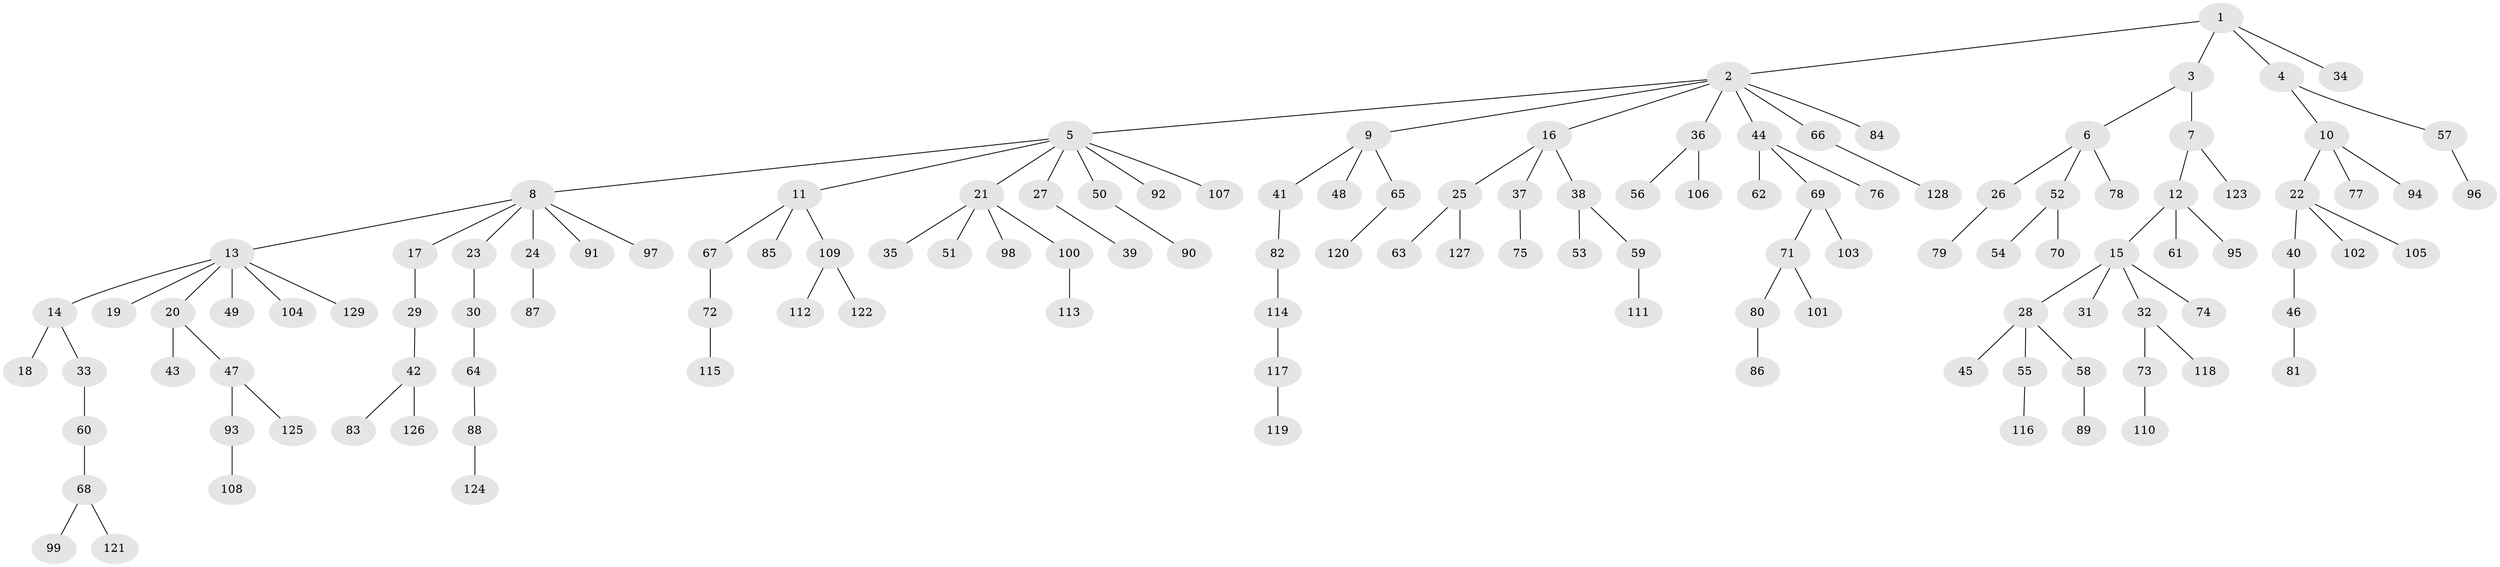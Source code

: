 // Generated by graph-tools (version 1.1) at 2025/53/03/09/25 04:53:49]
// undirected, 129 vertices, 128 edges
graph export_dot {
graph [start="1"]
  node [color=gray90,style=filled];
  1;
  2;
  3;
  4;
  5;
  6;
  7;
  8;
  9;
  10;
  11;
  12;
  13;
  14;
  15;
  16;
  17;
  18;
  19;
  20;
  21;
  22;
  23;
  24;
  25;
  26;
  27;
  28;
  29;
  30;
  31;
  32;
  33;
  34;
  35;
  36;
  37;
  38;
  39;
  40;
  41;
  42;
  43;
  44;
  45;
  46;
  47;
  48;
  49;
  50;
  51;
  52;
  53;
  54;
  55;
  56;
  57;
  58;
  59;
  60;
  61;
  62;
  63;
  64;
  65;
  66;
  67;
  68;
  69;
  70;
  71;
  72;
  73;
  74;
  75;
  76;
  77;
  78;
  79;
  80;
  81;
  82;
  83;
  84;
  85;
  86;
  87;
  88;
  89;
  90;
  91;
  92;
  93;
  94;
  95;
  96;
  97;
  98;
  99;
  100;
  101;
  102;
  103;
  104;
  105;
  106;
  107;
  108;
  109;
  110;
  111;
  112;
  113;
  114;
  115;
  116;
  117;
  118;
  119;
  120;
  121;
  122;
  123;
  124;
  125;
  126;
  127;
  128;
  129;
  1 -- 2;
  1 -- 3;
  1 -- 4;
  1 -- 34;
  2 -- 5;
  2 -- 9;
  2 -- 16;
  2 -- 36;
  2 -- 44;
  2 -- 66;
  2 -- 84;
  3 -- 6;
  3 -- 7;
  4 -- 10;
  4 -- 57;
  5 -- 8;
  5 -- 11;
  5 -- 21;
  5 -- 27;
  5 -- 50;
  5 -- 92;
  5 -- 107;
  6 -- 26;
  6 -- 52;
  6 -- 78;
  7 -- 12;
  7 -- 123;
  8 -- 13;
  8 -- 17;
  8 -- 23;
  8 -- 24;
  8 -- 91;
  8 -- 97;
  9 -- 41;
  9 -- 48;
  9 -- 65;
  10 -- 22;
  10 -- 77;
  10 -- 94;
  11 -- 67;
  11 -- 85;
  11 -- 109;
  12 -- 15;
  12 -- 61;
  12 -- 95;
  13 -- 14;
  13 -- 19;
  13 -- 20;
  13 -- 49;
  13 -- 104;
  13 -- 129;
  14 -- 18;
  14 -- 33;
  15 -- 28;
  15 -- 31;
  15 -- 32;
  15 -- 74;
  16 -- 25;
  16 -- 37;
  16 -- 38;
  17 -- 29;
  20 -- 43;
  20 -- 47;
  21 -- 35;
  21 -- 51;
  21 -- 98;
  21 -- 100;
  22 -- 40;
  22 -- 102;
  22 -- 105;
  23 -- 30;
  24 -- 87;
  25 -- 63;
  25 -- 127;
  26 -- 79;
  27 -- 39;
  28 -- 45;
  28 -- 55;
  28 -- 58;
  29 -- 42;
  30 -- 64;
  32 -- 73;
  32 -- 118;
  33 -- 60;
  36 -- 56;
  36 -- 106;
  37 -- 75;
  38 -- 53;
  38 -- 59;
  40 -- 46;
  41 -- 82;
  42 -- 83;
  42 -- 126;
  44 -- 62;
  44 -- 69;
  44 -- 76;
  46 -- 81;
  47 -- 93;
  47 -- 125;
  50 -- 90;
  52 -- 54;
  52 -- 70;
  55 -- 116;
  57 -- 96;
  58 -- 89;
  59 -- 111;
  60 -- 68;
  64 -- 88;
  65 -- 120;
  66 -- 128;
  67 -- 72;
  68 -- 99;
  68 -- 121;
  69 -- 71;
  69 -- 103;
  71 -- 80;
  71 -- 101;
  72 -- 115;
  73 -- 110;
  80 -- 86;
  82 -- 114;
  88 -- 124;
  93 -- 108;
  100 -- 113;
  109 -- 112;
  109 -- 122;
  114 -- 117;
  117 -- 119;
}
